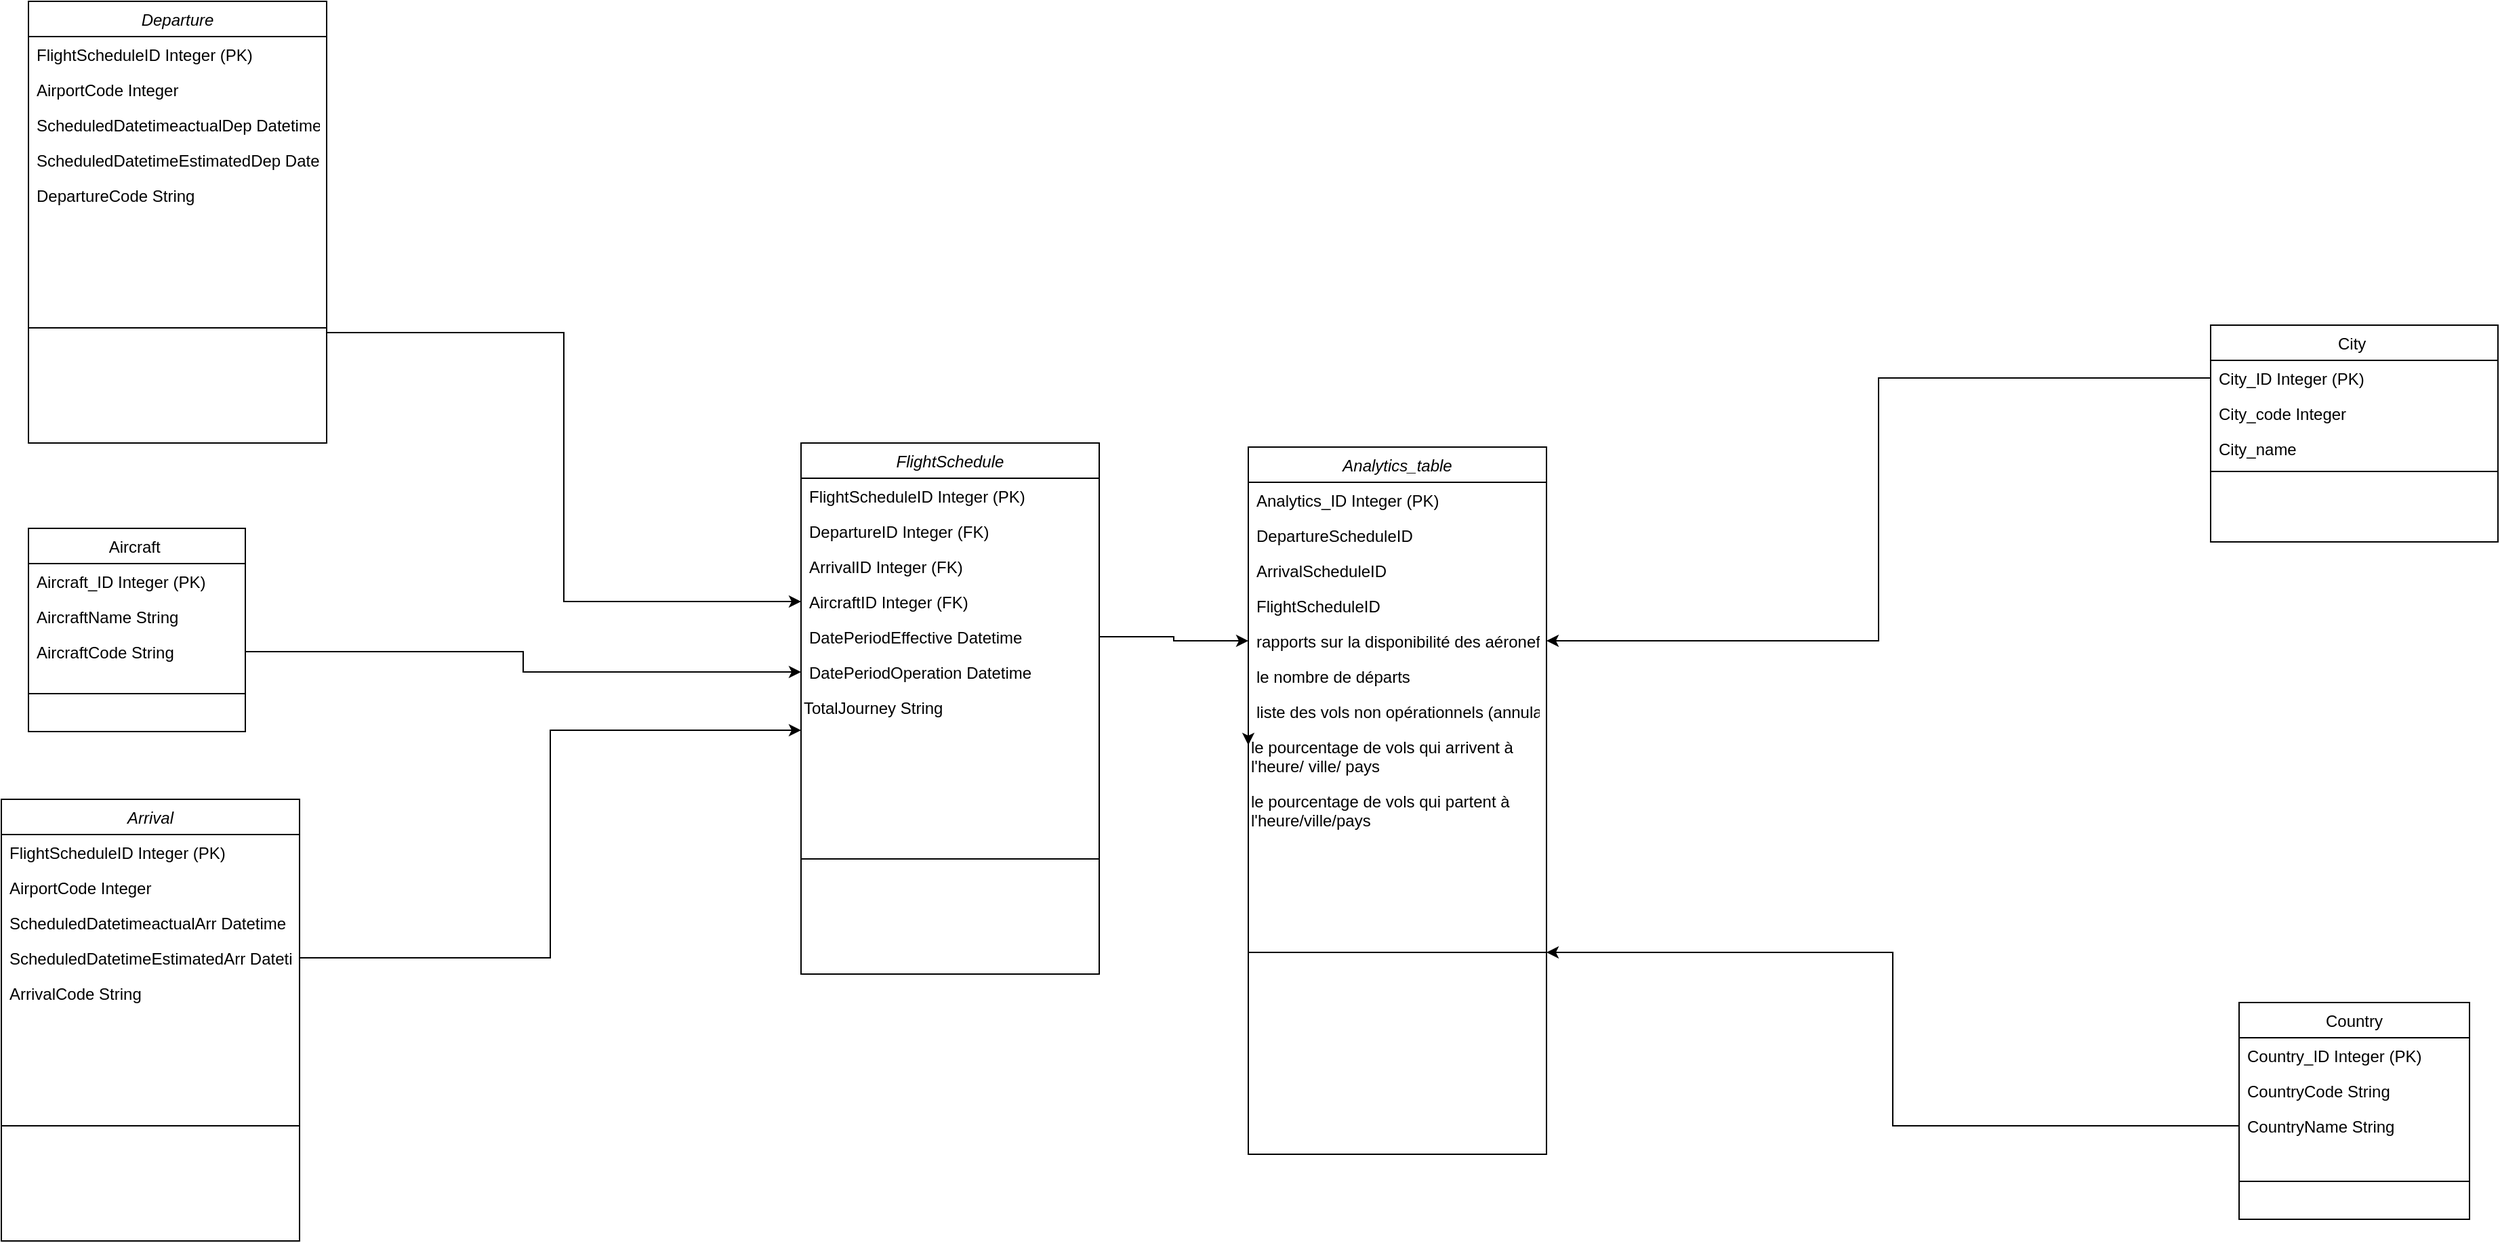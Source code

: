 <mxfile version="21.2.3" type="device">
  <diagram id="C5RBs43oDa-KdzZeNtuy" name="Page-1">
    <mxGraphModel dx="2075" dy="549" grid="1" gridSize="10" guides="1" tooltips="1" connect="1" arrows="1" fold="1" page="1" pageScale="1" pageWidth="827" pageHeight="1169" math="0" shadow="0">
      <root>
        <mxCell id="WIyWlLk6GJQsqaUBKTNV-0" />
        <mxCell id="WIyWlLk6GJQsqaUBKTNV-1" parent="WIyWlLk6GJQsqaUBKTNV-0" />
        <mxCell id="zkfFHV4jXpPFQw0GAbJ--0" value="FlightSchedule" style="swimlane;fontStyle=2;align=center;verticalAlign=top;childLayout=stackLayout;horizontal=1;startSize=26;horizontalStack=0;resizeParent=1;resizeLast=0;collapsible=1;marginBottom=0;rounded=0;shadow=0;strokeWidth=1;" parent="WIyWlLk6GJQsqaUBKTNV-1" vertex="1">
          <mxGeometry x="-110" y="777" width="220" height="392" as="geometry">
            <mxRectangle x="230" y="140" width="160" height="26" as="alternateBounds" />
          </mxGeometry>
        </mxCell>
        <mxCell id="zkfFHV4jXpPFQw0GAbJ--1" value="FlightScheduleID Integer (PK)" style="text;align=left;verticalAlign=top;spacingLeft=4;spacingRight=4;overflow=hidden;rotatable=0;points=[[0,0.5],[1,0.5]];portConstraint=eastwest;" parent="zkfFHV4jXpPFQw0GAbJ--0" vertex="1">
          <mxGeometry y="26" width="220" height="26" as="geometry" />
        </mxCell>
        <mxCell id="OqqTQlo_xA_Xh2zuyf51-1" value="DepartureID Integer (FK)" style="text;align=left;verticalAlign=top;spacingLeft=4;spacingRight=4;overflow=hidden;rotatable=0;points=[[0,0.5],[1,0.5]];portConstraint=eastwest;" parent="zkfFHV4jXpPFQw0GAbJ--0" vertex="1">
          <mxGeometry y="52" width="220" height="26" as="geometry" />
        </mxCell>
        <mxCell id="OqqTQlo_xA_Xh2zuyf51-2" value="ArrivalID Integer (FK)" style="text;align=left;verticalAlign=top;spacingLeft=4;spacingRight=4;overflow=hidden;rotatable=0;points=[[0,0.5],[1,0.5]];portConstraint=eastwest;" parent="zkfFHV4jXpPFQw0GAbJ--0" vertex="1">
          <mxGeometry y="78" width="220" height="26" as="geometry" />
        </mxCell>
        <mxCell id="OqqTQlo_xA_Xh2zuyf51-3" value="AircraftID Integer (FK)" style="text;align=left;verticalAlign=top;spacingLeft=4;spacingRight=4;overflow=hidden;rotatable=0;points=[[0,0.5],[1,0.5]];portConstraint=eastwest;" parent="zkfFHV4jXpPFQw0GAbJ--0" vertex="1">
          <mxGeometry y="104" width="220" height="26" as="geometry" />
        </mxCell>
        <mxCell id="OqqTQlo_xA_Xh2zuyf51-4" value="DatePeriodEffective Datetime" style="text;align=left;verticalAlign=top;spacingLeft=4;spacingRight=4;overflow=hidden;rotatable=0;points=[[0,0.5],[1,0.5]];portConstraint=eastwest;" parent="zkfFHV4jXpPFQw0GAbJ--0" vertex="1">
          <mxGeometry y="130" width="220" height="26" as="geometry" />
        </mxCell>
        <mxCell id="OqqTQlo_xA_Xh2zuyf51-5" value="DatePeriodOperation Datetime" style="text;align=left;verticalAlign=top;spacingLeft=4;spacingRight=4;overflow=hidden;rotatable=0;points=[[0,0.5],[1,0.5]];portConstraint=eastwest;" parent="zkfFHV4jXpPFQw0GAbJ--0" vertex="1">
          <mxGeometry y="156" width="220" height="26" as="geometry" />
        </mxCell>
        <mxCell id="OqqTQlo_xA_Xh2zuyf51-6" value="TotalJourney String" style="text;whiteSpace=wrap;html=1;" parent="zkfFHV4jXpPFQw0GAbJ--0" vertex="1">
          <mxGeometry y="182" width="220" height="40" as="geometry" />
        </mxCell>
        <mxCell id="zkfFHV4jXpPFQw0GAbJ--4" value="" style="line;html=1;strokeWidth=1;align=left;verticalAlign=middle;spacingTop=-1;spacingLeft=3;spacingRight=3;rotatable=0;labelPosition=right;points=[];portConstraint=eastwest;" parent="zkfFHV4jXpPFQw0GAbJ--0" vertex="1">
          <mxGeometry y="222" width="220" height="170" as="geometry" />
        </mxCell>
        <mxCell id="zkfFHV4jXpPFQw0GAbJ--6" value="Country" style="swimlane;fontStyle=0;align=center;verticalAlign=top;childLayout=stackLayout;horizontal=1;startSize=26;horizontalStack=0;resizeParent=1;resizeLast=0;collapsible=1;marginBottom=0;rounded=0;shadow=0;strokeWidth=1;" parent="WIyWlLk6GJQsqaUBKTNV-1" vertex="1">
          <mxGeometry x="951" y="1190" width="170" height="160" as="geometry">
            <mxRectangle x="130" y="380" width="160" height="26" as="alternateBounds" />
          </mxGeometry>
        </mxCell>
        <mxCell id="zkfFHV4jXpPFQw0GAbJ--7" value="Country_ID Integer (PK)" style="text;align=left;verticalAlign=top;spacingLeft=4;spacingRight=4;overflow=hidden;rotatable=0;points=[[0,0.5],[1,0.5]];portConstraint=eastwest;" parent="zkfFHV4jXpPFQw0GAbJ--6" vertex="1">
          <mxGeometry y="26" width="170" height="26" as="geometry" />
        </mxCell>
        <mxCell id="zkfFHV4jXpPFQw0GAbJ--8" value="CountryCode String" style="text;align=left;verticalAlign=top;spacingLeft=4;spacingRight=4;overflow=hidden;rotatable=0;points=[[0,0.5],[1,0.5]];portConstraint=eastwest;rounded=0;shadow=0;html=0;" parent="zkfFHV4jXpPFQw0GAbJ--6" vertex="1">
          <mxGeometry y="52" width="170" height="26" as="geometry" />
        </mxCell>
        <mxCell id="OqqTQlo_xA_Xh2zuyf51-7" value="CountryName String" style="text;align=left;verticalAlign=top;spacingLeft=4;spacingRight=4;overflow=hidden;rotatable=0;points=[[0,0.5],[1,0.5]];portConstraint=eastwest;rounded=0;shadow=0;html=0;" parent="zkfFHV4jXpPFQw0GAbJ--6" vertex="1">
          <mxGeometry y="78" width="170" height="26" as="geometry" />
        </mxCell>
        <mxCell id="zkfFHV4jXpPFQw0GAbJ--9" value="" style="line;html=1;strokeWidth=1;align=left;verticalAlign=middle;spacingTop=-1;spacingLeft=3;spacingRight=3;rotatable=0;labelPosition=right;points=[];portConstraint=eastwest;" parent="zkfFHV4jXpPFQw0GAbJ--6" vertex="1">
          <mxGeometry y="104" width="170" height="56" as="geometry" />
        </mxCell>
        <mxCell id="zkfFHV4jXpPFQw0GAbJ--13" value="Aircraft " style="swimlane;fontStyle=0;align=center;verticalAlign=top;childLayout=stackLayout;horizontal=1;startSize=26;horizontalStack=0;resizeParent=1;resizeLast=0;collapsible=1;marginBottom=0;rounded=0;shadow=0;strokeWidth=1;" parent="WIyWlLk6GJQsqaUBKTNV-1" vertex="1">
          <mxGeometry x="-680" y="840" width="160" height="150" as="geometry">
            <mxRectangle x="340" y="380" width="170" height="26" as="alternateBounds" />
          </mxGeometry>
        </mxCell>
        <mxCell id="zkfFHV4jXpPFQw0GAbJ--14" value="Aircraft_ID Integer (PK)" style="text;align=left;verticalAlign=top;spacingLeft=4;spacingRight=4;overflow=hidden;rotatable=0;points=[[0,0.5],[1,0.5]];portConstraint=eastwest;" parent="zkfFHV4jXpPFQw0GAbJ--13" vertex="1">
          <mxGeometry y="26" width="160" height="26" as="geometry" />
        </mxCell>
        <mxCell id="OqqTQlo_xA_Xh2zuyf51-10" value="AircraftName String " style="text;align=left;verticalAlign=top;spacingLeft=4;spacingRight=4;overflow=hidden;rotatable=0;points=[[0,0.5],[1,0.5]];portConstraint=eastwest;" parent="zkfFHV4jXpPFQw0GAbJ--13" vertex="1">
          <mxGeometry y="52" width="160" height="26" as="geometry" />
        </mxCell>
        <mxCell id="OqqTQlo_xA_Xh2zuyf51-11" value="AircraftCode String" style="text;align=left;verticalAlign=top;spacingLeft=4;spacingRight=4;overflow=hidden;rotatable=0;points=[[0,0.5],[1,0.5]];portConstraint=eastwest;" parent="zkfFHV4jXpPFQw0GAbJ--13" vertex="1">
          <mxGeometry y="78" width="160" height="26" as="geometry" />
        </mxCell>
        <mxCell id="zkfFHV4jXpPFQw0GAbJ--15" value="" style="line;html=1;strokeWidth=1;align=left;verticalAlign=middle;spacingTop=-1;spacingLeft=3;spacingRight=3;rotatable=0;labelPosition=right;points=[];portConstraint=eastwest;" parent="zkfFHV4jXpPFQw0GAbJ--13" vertex="1">
          <mxGeometry y="104" width="160" height="36" as="geometry" />
        </mxCell>
        <mxCell id="zkfFHV4jXpPFQw0GAbJ--17" value="City " style="swimlane;fontStyle=0;align=center;verticalAlign=top;childLayout=stackLayout;horizontal=1;startSize=26;horizontalStack=0;resizeParent=1;resizeLast=0;collapsible=1;marginBottom=0;rounded=0;shadow=0;strokeWidth=1;" parent="WIyWlLk6GJQsqaUBKTNV-1" vertex="1">
          <mxGeometry x="930" y="690" width="212" height="160" as="geometry">
            <mxRectangle x="550" y="140" width="160" height="26" as="alternateBounds" />
          </mxGeometry>
        </mxCell>
        <mxCell id="zkfFHV4jXpPFQw0GAbJ--18" value="City_ID Integer (PK)" style="text;align=left;verticalAlign=top;spacingLeft=4;spacingRight=4;overflow=hidden;rotatable=0;points=[[0,0.5],[1,0.5]];portConstraint=eastwest;" parent="zkfFHV4jXpPFQw0GAbJ--17" vertex="1">
          <mxGeometry y="26" width="212" height="26" as="geometry" />
        </mxCell>
        <mxCell id="zkfFHV4jXpPFQw0GAbJ--19" value="City_code Integer" style="text;align=left;verticalAlign=top;spacingLeft=4;spacingRight=4;overflow=hidden;rotatable=0;points=[[0,0.5],[1,0.5]];portConstraint=eastwest;rounded=0;shadow=0;html=0;" parent="zkfFHV4jXpPFQw0GAbJ--17" vertex="1">
          <mxGeometry y="52" width="212" height="26" as="geometry" />
        </mxCell>
        <mxCell id="zkfFHV4jXpPFQw0GAbJ--20" value="City_name" style="text;align=left;verticalAlign=top;spacingLeft=4;spacingRight=4;overflow=hidden;rotatable=0;points=[[0,0.5],[1,0.5]];portConstraint=eastwest;rounded=0;shadow=0;html=0;" parent="zkfFHV4jXpPFQw0GAbJ--17" vertex="1">
          <mxGeometry y="78" width="212" height="26" as="geometry" />
        </mxCell>
        <mxCell id="zkfFHV4jXpPFQw0GAbJ--23" value="" style="line;html=1;strokeWidth=1;align=left;verticalAlign=middle;spacingTop=-1;spacingLeft=3;spacingRight=3;rotatable=0;labelPosition=right;points=[];portConstraint=eastwest;" parent="zkfFHV4jXpPFQw0GAbJ--17" vertex="1">
          <mxGeometry y="104" width="212" height="8" as="geometry" />
        </mxCell>
        <mxCell id="7nHTM35Vmy2ktHD-LUED-35" style="edgeStyle=orthogonalEdgeStyle;rounded=0;orthogonalLoop=1;jettySize=auto;html=1;exitX=1;exitY=0.75;exitDx=0;exitDy=0;entryX=0;entryY=0.5;entryDx=0;entryDy=0;" edge="1" parent="WIyWlLk6GJQsqaUBKTNV-1" source="OqqTQlo_xA_Xh2zuyf51-12" target="OqqTQlo_xA_Xh2zuyf51-3">
          <mxGeometry relative="1" as="geometry" />
        </mxCell>
        <mxCell id="OqqTQlo_xA_Xh2zuyf51-12" value="Departure" style="swimlane;fontStyle=2;align=center;verticalAlign=top;childLayout=stackLayout;horizontal=1;startSize=26;horizontalStack=0;resizeParent=1;resizeLast=0;collapsible=1;marginBottom=0;rounded=0;shadow=0;strokeWidth=1;" parent="WIyWlLk6GJQsqaUBKTNV-1" vertex="1">
          <mxGeometry x="-680" y="451" width="220" height="326" as="geometry">
            <mxRectangle x="230" y="140" width="160" height="26" as="alternateBounds" />
          </mxGeometry>
        </mxCell>
        <mxCell id="OqqTQlo_xA_Xh2zuyf51-13" value="FlightScheduleID Integer (PK)" style="text;align=left;verticalAlign=top;spacingLeft=4;spacingRight=4;overflow=hidden;rotatable=0;points=[[0,0.5],[1,0.5]];portConstraint=eastwest;" parent="OqqTQlo_xA_Xh2zuyf51-12" vertex="1">
          <mxGeometry y="26" width="220" height="26" as="geometry" />
        </mxCell>
        <mxCell id="OqqTQlo_xA_Xh2zuyf51-14" value="AirportCode Integer" style="text;align=left;verticalAlign=top;spacingLeft=4;spacingRight=4;overflow=hidden;rotatable=0;points=[[0,0.5],[1,0.5]];portConstraint=eastwest;rounded=0;shadow=0;html=0;" parent="OqqTQlo_xA_Xh2zuyf51-12" vertex="1">
          <mxGeometry y="52" width="220" height="26" as="geometry" />
        </mxCell>
        <mxCell id="OqqTQlo_xA_Xh2zuyf51-15" value="ScheduledDatetimeactualDep Datetime" style="text;align=left;verticalAlign=top;spacingLeft=4;spacingRight=4;overflow=hidden;rotatable=0;points=[[0,0.5],[1,0.5]];portConstraint=eastwest;rounded=0;shadow=0;html=0;" parent="OqqTQlo_xA_Xh2zuyf51-12" vertex="1">
          <mxGeometry y="78" width="220" height="26" as="geometry" />
        </mxCell>
        <mxCell id="OqqTQlo_xA_Xh2zuyf51-16" value="ScheduledDatetimeEstimatedDep Datetime" style="text;align=left;verticalAlign=top;spacingLeft=4;spacingRight=4;overflow=hidden;rotatable=0;points=[[0,0.5],[1,0.5]];portConstraint=eastwest;" parent="OqqTQlo_xA_Xh2zuyf51-12" vertex="1">
          <mxGeometry y="104" width="220" height="26" as="geometry" />
        </mxCell>
        <mxCell id="OqqTQlo_xA_Xh2zuyf51-17" value="DepartureCode String" style="text;align=left;verticalAlign=top;spacingLeft=4;spacingRight=4;overflow=hidden;rotatable=0;points=[[0,0.5],[1,0.5]];portConstraint=eastwest;" parent="OqqTQlo_xA_Xh2zuyf51-12" vertex="1">
          <mxGeometry y="130" width="220" height="26" as="geometry" />
        </mxCell>
        <mxCell id="OqqTQlo_xA_Xh2zuyf51-24" value="" style="line;html=1;strokeWidth=1;align=left;verticalAlign=middle;spacingTop=-1;spacingLeft=3;spacingRight=3;rotatable=0;labelPosition=right;points=[];portConstraint=eastwest;" parent="OqqTQlo_xA_Xh2zuyf51-12" vertex="1">
          <mxGeometry y="156" width="220" height="170" as="geometry" />
        </mxCell>
        <mxCell id="7nHTM35Vmy2ktHD-LUED-0" value="Analytics_table" style="swimlane;fontStyle=2;align=center;verticalAlign=top;childLayout=stackLayout;horizontal=1;startSize=26;horizontalStack=0;resizeParent=1;resizeLast=0;collapsible=1;marginBottom=0;rounded=0;shadow=0;strokeWidth=1;" vertex="1" parent="WIyWlLk6GJQsqaUBKTNV-1">
          <mxGeometry x="220" y="780" width="220" height="522" as="geometry">
            <mxRectangle x="230" y="140" width="160" height="26" as="alternateBounds" />
          </mxGeometry>
        </mxCell>
        <mxCell id="7nHTM35Vmy2ktHD-LUED-1" value="Analytics_ID Integer (PK)" style="text;align=left;verticalAlign=top;spacingLeft=4;spacingRight=4;overflow=hidden;rotatable=0;points=[[0,0.5],[1,0.5]];portConstraint=eastwest;" vertex="1" parent="7nHTM35Vmy2ktHD-LUED-0">
          <mxGeometry y="26" width="220" height="26" as="geometry" />
        </mxCell>
        <mxCell id="7nHTM35Vmy2ktHD-LUED-3" value="DepartureScheduleID" style="text;align=left;verticalAlign=top;spacingLeft=4;spacingRight=4;overflow=hidden;rotatable=0;points=[[0,0.5],[1,0.5]];portConstraint=eastwest;rounded=0;shadow=0;html=0;" vertex="1" parent="7nHTM35Vmy2ktHD-LUED-0">
          <mxGeometry y="52" width="220" height="26" as="geometry" />
        </mxCell>
        <mxCell id="7nHTM35Vmy2ktHD-LUED-17" value="ArrivalScheduleID" style="text;align=left;verticalAlign=top;spacingLeft=4;spacingRight=4;overflow=hidden;rotatable=0;points=[[0,0.5],[1,0.5]];portConstraint=eastwest;" vertex="1" parent="7nHTM35Vmy2ktHD-LUED-0">
          <mxGeometry y="78" width="220" height="26" as="geometry" />
        </mxCell>
        <mxCell id="7nHTM35Vmy2ktHD-LUED-4" value="FlightScheduleID" style="text;align=left;verticalAlign=top;spacingLeft=4;spacingRight=4;overflow=hidden;rotatable=0;points=[[0,0.5],[1,0.5]];portConstraint=eastwest;" vertex="1" parent="7nHTM35Vmy2ktHD-LUED-0">
          <mxGeometry y="104" width="220" height="26" as="geometry" />
        </mxCell>
        <mxCell id="7nHTM35Vmy2ktHD-LUED-19" value="rapports sur la disponibilité des aéronefs" style="text;align=left;verticalAlign=top;spacingLeft=4;spacingRight=4;overflow=hidden;rotatable=0;points=[[0,0.5],[1,0.5]];portConstraint=eastwest;" vertex="1" parent="7nHTM35Vmy2ktHD-LUED-0">
          <mxGeometry y="130" width="220" height="26" as="geometry" />
        </mxCell>
        <mxCell id="7nHTM35Vmy2ktHD-LUED-21" value="le nombre de départs" style="text;align=left;verticalAlign=top;spacingLeft=4;spacingRight=4;overflow=hidden;rotatable=0;points=[[0,0.5],[1,0.5]];portConstraint=eastwest;" vertex="1" parent="7nHTM35Vmy2ktHD-LUED-0">
          <mxGeometry y="156" width="220" height="26" as="geometry" />
        </mxCell>
        <mxCell id="7nHTM35Vmy2ktHD-LUED-22" value="liste des vols non opérationnels (annulation)" style="text;align=left;verticalAlign=top;spacingLeft=4;spacingRight=4;overflow=hidden;rotatable=0;points=[[0,0.5],[1,0.5]];portConstraint=eastwest;" vertex="1" parent="7nHTM35Vmy2ktHD-LUED-0">
          <mxGeometry y="182" width="220" height="26" as="geometry" />
        </mxCell>
        <mxCell id="7nHTM35Vmy2ktHD-LUED-34" style="edgeStyle=orthogonalEdgeStyle;rounded=0;orthogonalLoop=1;jettySize=auto;html=1;exitX=0;exitY=0.25;exitDx=0;exitDy=0;" edge="1" parent="7nHTM35Vmy2ktHD-LUED-0" source="7nHTM35Vmy2ktHD-LUED-23">
          <mxGeometry relative="1" as="geometry">
            <mxPoint y="220" as="targetPoint" />
          </mxGeometry>
        </mxCell>
        <mxCell id="7nHTM35Vmy2ktHD-LUED-23" value="le pourcentage de vols qui arrivent à l&#39;heure/ ville/ pays" style="text;whiteSpace=wrap;html=1;" vertex="1" parent="7nHTM35Vmy2ktHD-LUED-0">
          <mxGeometry y="208" width="220" height="40" as="geometry" />
        </mxCell>
        <mxCell id="7nHTM35Vmy2ktHD-LUED-25" value="le pourcentage de vols qui partent à l&#39;heure/ville/pays" style="text;whiteSpace=wrap;html=1;" vertex="1" parent="7nHTM35Vmy2ktHD-LUED-0">
          <mxGeometry y="248" width="220" height="40" as="geometry" />
        </mxCell>
        <mxCell id="7nHTM35Vmy2ktHD-LUED-13" value="" style="line;html=1;strokeWidth=1;align=left;verticalAlign=middle;spacingTop=-1;spacingLeft=3;spacingRight=3;rotatable=0;labelPosition=right;points=[];portConstraint=eastwest;" vertex="1" parent="7nHTM35Vmy2ktHD-LUED-0">
          <mxGeometry y="288" width="220" height="170" as="geometry" />
        </mxCell>
        <mxCell id="7nHTM35Vmy2ktHD-LUED-26" value="Arrival" style="swimlane;fontStyle=2;align=center;verticalAlign=top;childLayout=stackLayout;horizontal=1;startSize=26;horizontalStack=0;resizeParent=1;resizeLast=0;collapsible=1;marginBottom=0;rounded=0;shadow=0;strokeWidth=1;" vertex="1" parent="WIyWlLk6GJQsqaUBKTNV-1">
          <mxGeometry x="-700" y="1040" width="220" height="326" as="geometry">
            <mxRectangle x="230" y="140" width="160" height="26" as="alternateBounds" />
          </mxGeometry>
        </mxCell>
        <mxCell id="7nHTM35Vmy2ktHD-LUED-27" value="FlightScheduleID Integer (PK)" style="text;align=left;verticalAlign=top;spacingLeft=4;spacingRight=4;overflow=hidden;rotatable=0;points=[[0,0.5],[1,0.5]];portConstraint=eastwest;" vertex="1" parent="7nHTM35Vmy2ktHD-LUED-26">
          <mxGeometry y="26" width="220" height="26" as="geometry" />
        </mxCell>
        <mxCell id="7nHTM35Vmy2ktHD-LUED-28" value="AirportCode Integer" style="text;align=left;verticalAlign=top;spacingLeft=4;spacingRight=4;overflow=hidden;rotatable=0;points=[[0,0.5],[1,0.5]];portConstraint=eastwest;rounded=0;shadow=0;html=0;" vertex="1" parent="7nHTM35Vmy2ktHD-LUED-26">
          <mxGeometry y="52" width="220" height="26" as="geometry" />
        </mxCell>
        <mxCell id="7nHTM35Vmy2ktHD-LUED-29" value="ScheduledDatetimeactualArr Datetime" style="text;align=left;verticalAlign=top;spacingLeft=4;spacingRight=4;overflow=hidden;rotatable=0;points=[[0,0.5],[1,0.5]];portConstraint=eastwest;rounded=0;shadow=0;html=0;" vertex="1" parent="7nHTM35Vmy2ktHD-LUED-26">
          <mxGeometry y="78" width="220" height="26" as="geometry" />
        </mxCell>
        <mxCell id="7nHTM35Vmy2ktHD-LUED-30" value="ScheduledDatetimeEstimatedArr Datetime" style="text;align=left;verticalAlign=top;spacingLeft=4;spacingRight=4;overflow=hidden;rotatable=0;points=[[0,0.5],[1,0.5]];portConstraint=eastwest;" vertex="1" parent="7nHTM35Vmy2ktHD-LUED-26">
          <mxGeometry y="104" width="220" height="26" as="geometry" />
        </mxCell>
        <mxCell id="7nHTM35Vmy2ktHD-LUED-31" value="ArrivalCode String" style="text;align=left;verticalAlign=top;spacingLeft=4;spacingRight=4;overflow=hidden;rotatable=0;points=[[0,0.5],[1,0.5]];portConstraint=eastwest;" vertex="1" parent="7nHTM35Vmy2ktHD-LUED-26">
          <mxGeometry y="130" width="220" height="26" as="geometry" />
        </mxCell>
        <mxCell id="7nHTM35Vmy2ktHD-LUED-32" value="" style="line;html=1;strokeWidth=1;align=left;verticalAlign=middle;spacingTop=-1;spacingLeft=3;spacingRight=3;rotatable=0;labelPosition=right;points=[];portConstraint=eastwest;" vertex="1" parent="7nHTM35Vmy2ktHD-LUED-26">
          <mxGeometry y="156" width="220" height="170" as="geometry" />
        </mxCell>
        <mxCell id="7nHTM35Vmy2ktHD-LUED-36" style="edgeStyle=orthogonalEdgeStyle;rounded=0;orthogonalLoop=1;jettySize=auto;html=1;exitX=1;exitY=0.5;exitDx=0;exitDy=0;entryX=0;entryY=0.75;entryDx=0;entryDy=0;" edge="1" parent="WIyWlLk6GJQsqaUBKTNV-1" source="7nHTM35Vmy2ktHD-LUED-30" target="OqqTQlo_xA_Xh2zuyf51-6">
          <mxGeometry relative="1" as="geometry" />
        </mxCell>
        <mxCell id="7nHTM35Vmy2ktHD-LUED-37" style="edgeStyle=orthogonalEdgeStyle;rounded=0;orthogonalLoop=1;jettySize=auto;html=1;exitX=1;exitY=0.5;exitDx=0;exitDy=0;entryX=0;entryY=0.5;entryDx=0;entryDy=0;" edge="1" parent="WIyWlLk6GJQsqaUBKTNV-1" source="OqqTQlo_xA_Xh2zuyf51-11" target="OqqTQlo_xA_Xh2zuyf51-5">
          <mxGeometry relative="1" as="geometry" />
        </mxCell>
        <mxCell id="7nHTM35Vmy2ktHD-LUED-38" style="edgeStyle=orthogonalEdgeStyle;rounded=0;orthogonalLoop=1;jettySize=auto;html=1;exitX=1;exitY=0.5;exitDx=0;exitDy=0;" edge="1" parent="WIyWlLk6GJQsqaUBKTNV-1" source="OqqTQlo_xA_Xh2zuyf51-4" target="7nHTM35Vmy2ktHD-LUED-19">
          <mxGeometry relative="1" as="geometry" />
        </mxCell>
        <mxCell id="7nHTM35Vmy2ktHD-LUED-39" style="edgeStyle=orthogonalEdgeStyle;rounded=0;orthogonalLoop=1;jettySize=auto;html=1;exitX=0;exitY=0.5;exitDx=0;exitDy=0;entryX=1;entryY=0.5;entryDx=0;entryDy=0;" edge="1" parent="WIyWlLk6GJQsqaUBKTNV-1" source="zkfFHV4jXpPFQw0GAbJ--18" target="7nHTM35Vmy2ktHD-LUED-19">
          <mxGeometry relative="1" as="geometry" />
        </mxCell>
        <mxCell id="7nHTM35Vmy2ktHD-LUED-40" style="edgeStyle=orthogonalEdgeStyle;rounded=0;orthogonalLoop=1;jettySize=auto;html=1;exitX=0;exitY=0.5;exitDx=0;exitDy=0;" edge="1" parent="WIyWlLk6GJQsqaUBKTNV-1" source="OqqTQlo_xA_Xh2zuyf51-7" target="7nHTM35Vmy2ktHD-LUED-13">
          <mxGeometry relative="1" as="geometry" />
        </mxCell>
      </root>
    </mxGraphModel>
  </diagram>
</mxfile>
